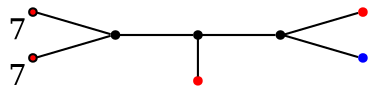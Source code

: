 graph diagram {
node [shape=point,color=black];
rankdir = LR;
subgraph subdiagram {
2 -- 1 -- 3;
}
{7,8} -- 2;
{rank=same;1 -- 4};
3 -- {6,5}
4 [color=red];
5 [color=blue];
6 [color=red];
7 [fillcolor=red,xlabel=7];
8 [fillcolor=red,xlabel=7];
}
